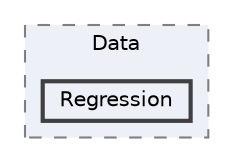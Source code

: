 digraph "C:/GIT 2/numerics/.NET 8.0/Numerics/Data/Regression"
{
 // LATEX_PDF_SIZE
  bgcolor="transparent";
  edge [fontname=Helvetica,fontsize=10,labelfontname=Helvetica,labelfontsize=10];
  node [fontname=Helvetica,fontsize=10,shape=box,height=0.2,width=0.4];
  compound=true
  subgraph clusterdir_0bf1954e10687082392aca3fb252bf11 {
    graph [ bgcolor="#edf0f7", pencolor="grey50", label="Data", fontname=Helvetica,fontsize=10 style="filled,dashed", URL="dir_0bf1954e10687082392aca3fb252bf11.html",tooltip=""]
  dir_ee902485192e3f655dda184fe7f1164a [label="Regression", fillcolor="#edf0f7", color="grey25", style="filled,bold", URL="dir_ee902485192e3f655dda184fe7f1164a.html",tooltip=""];
  }
}
